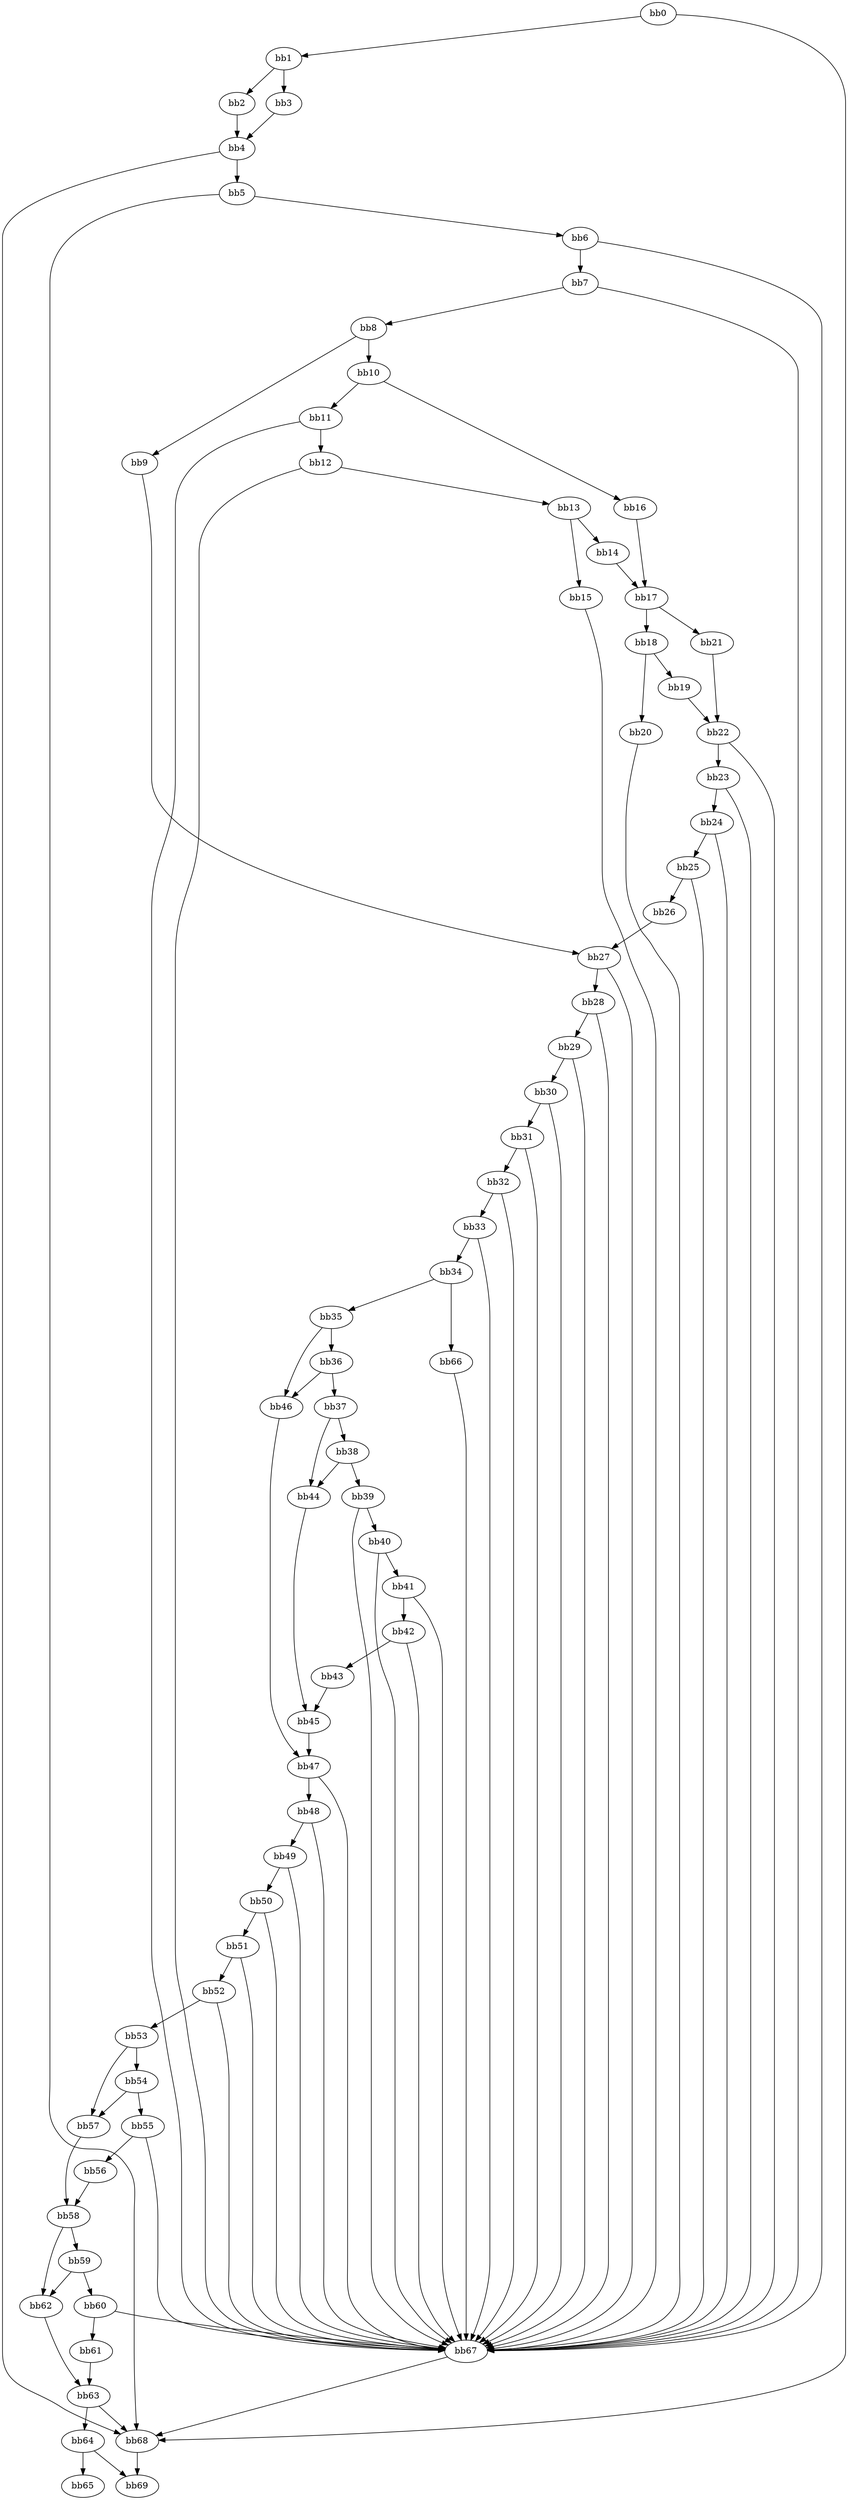 digraph {
    0 [ label = "bb0\l" ]
    1 [ label = "bb1\l" ]
    2 [ label = "bb2\l" ]
    3 [ label = "bb3\l" ]
    4 [ label = "bb4\l" ]
    5 [ label = "bb5\l" ]
    6 [ label = "bb6\l" ]
    7 [ label = "bb7\l" ]
    8 [ label = "bb8\l" ]
    9 [ label = "bb9\l" ]
    10 [ label = "bb10\l" ]
    11 [ label = "bb11\l" ]
    12 [ label = "bb12\l" ]
    13 [ label = "bb13\l" ]
    14 [ label = "bb14\l" ]
    15 [ label = "bb15\l" ]
    16 [ label = "bb16\l" ]
    17 [ label = "bb17\l" ]
    18 [ label = "bb18\l" ]
    19 [ label = "bb19\l" ]
    20 [ label = "bb20\l" ]
    21 [ label = "bb21\l" ]
    22 [ label = "bb22\l" ]
    23 [ label = "bb23\l" ]
    24 [ label = "bb24\l" ]
    25 [ label = "bb25\l" ]
    26 [ label = "bb26\l" ]
    27 [ label = "bb27\l" ]
    28 [ label = "bb28\l" ]
    29 [ label = "bb29\l" ]
    30 [ label = "bb30\l" ]
    31 [ label = "bb31\l" ]
    32 [ label = "bb32\l" ]
    33 [ label = "bb33\l" ]
    34 [ label = "bb34\l" ]
    35 [ label = "bb35\l" ]
    36 [ label = "bb36\l" ]
    37 [ label = "bb37\l" ]
    38 [ label = "bb38\l" ]
    39 [ label = "bb39\l" ]
    40 [ label = "bb40\l" ]
    41 [ label = "bb41\l" ]
    42 [ label = "bb42\l" ]
    43 [ label = "bb43\l" ]
    44 [ label = "bb44\l" ]
    45 [ label = "bb45\l" ]
    46 [ label = "bb46\l" ]
    47 [ label = "bb47\l" ]
    48 [ label = "bb48\l" ]
    49 [ label = "bb49\l" ]
    50 [ label = "bb50\l" ]
    51 [ label = "bb51\l" ]
    52 [ label = "bb52\l" ]
    53 [ label = "bb53\l" ]
    54 [ label = "bb54\l" ]
    55 [ label = "bb55\l" ]
    56 [ label = "bb56\l" ]
    57 [ label = "bb57\l" ]
    58 [ label = "bb58\l" ]
    59 [ label = "bb59\l" ]
    60 [ label = "bb60\l" ]
    61 [ label = "bb61\l" ]
    62 [ label = "bb62\l" ]
    63 [ label = "bb63\l" ]
    64 [ label = "bb64\l" ]
    65 [ label = "bb65\l" ]
    66 [ label = "bb66\l" ]
    67 [ label = "bb67\l" ]
    68 [ label = "bb68\l" ]
    69 [ label = "bb69\l" ]
    0 -> 1 [ ]
    0 -> 68 [ ]
    1 -> 2 [ ]
    1 -> 3 [ ]
    2 -> 4 [ ]
    3 -> 4 [ ]
    4 -> 5 [ ]
    4 -> 68 [ ]
    5 -> 6 [ ]
    5 -> 68 [ ]
    6 -> 7 [ ]
    6 -> 67 [ ]
    7 -> 8 [ ]
    7 -> 67 [ ]
    8 -> 9 [ ]
    8 -> 10 [ ]
    9 -> 27 [ ]
    10 -> 11 [ ]
    10 -> 16 [ ]
    11 -> 12 [ ]
    11 -> 67 [ ]
    12 -> 13 [ ]
    12 -> 67 [ ]
    13 -> 14 [ ]
    13 -> 15 [ ]
    14 -> 17 [ ]
    15 -> 67 [ ]
    16 -> 17 [ ]
    17 -> 18 [ ]
    17 -> 21 [ ]
    18 -> 19 [ ]
    18 -> 20 [ ]
    19 -> 22 [ ]
    20 -> 67 [ ]
    21 -> 22 [ ]
    22 -> 23 [ ]
    22 -> 67 [ ]
    23 -> 24 [ ]
    23 -> 67 [ ]
    24 -> 25 [ ]
    24 -> 67 [ ]
    25 -> 26 [ ]
    25 -> 67 [ ]
    26 -> 27 [ ]
    27 -> 28 [ ]
    27 -> 67 [ ]
    28 -> 29 [ ]
    28 -> 67 [ ]
    29 -> 30 [ ]
    29 -> 67 [ ]
    30 -> 31 [ ]
    30 -> 67 [ ]
    31 -> 32 [ ]
    31 -> 67 [ ]
    32 -> 33 [ ]
    32 -> 67 [ ]
    33 -> 34 [ ]
    33 -> 67 [ ]
    34 -> 35 [ ]
    34 -> 66 [ ]
    35 -> 36 [ ]
    35 -> 46 [ ]
    36 -> 37 [ ]
    36 -> 46 [ ]
    37 -> 38 [ ]
    37 -> 44 [ ]
    38 -> 39 [ ]
    38 -> 44 [ ]
    39 -> 40 [ ]
    39 -> 67 [ ]
    40 -> 41 [ ]
    40 -> 67 [ ]
    41 -> 42 [ ]
    41 -> 67 [ ]
    42 -> 43 [ ]
    42 -> 67 [ ]
    43 -> 45 [ ]
    44 -> 45 [ ]
    45 -> 47 [ ]
    46 -> 47 [ ]
    47 -> 48 [ ]
    47 -> 67 [ ]
    48 -> 49 [ ]
    48 -> 67 [ ]
    49 -> 50 [ ]
    49 -> 67 [ ]
    50 -> 51 [ ]
    50 -> 67 [ ]
    51 -> 52 [ ]
    51 -> 67 [ ]
    52 -> 53 [ ]
    52 -> 67 [ ]
    53 -> 54 [ ]
    53 -> 57 [ ]
    54 -> 55 [ ]
    54 -> 57 [ ]
    55 -> 56 [ ]
    55 -> 67 [ ]
    56 -> 58 [ ]
    57 -> 58 [ ]
    58 -> 59 [ ]
    58 -> 62 [ ]
    59 -> 60 [ ]
    59 -> 62 [ ]
    60 -> 61 [ ]
    60 -> 67 [ ]
    61 -> 63 [ ]
    62 -> 63 [ ]
    63 -> 64 [ ]
    63 -> 68 [ ]
    64 -> 65 [ ]
    64 -> 69 [ ]
    66 -> 67 [ ]
    67 -> 68 [ ]
    68 -> 69 [ ]
}

